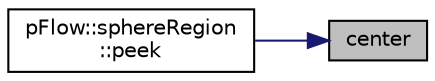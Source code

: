 digraph "center"
{
 // LATEX_PDF_SIZE
  edge [fontname="Helvetica",fontsize="10",labelfontname="Helvetica",labelfontsize="10"];
  node [fontname="Helvetica",fontsize="10",shape=record];
  rankdir="RL";
  Node1 [label="center",height=0.2,width=0.4,color="black", fillcolor="grey75", style="filled", fontcolor="black",tooltip=" "];
  Node1 -> Node2 [dir="back",color="midnightblue",fontsize="10",style="solid",fontname="Helvetica"];
  Node2 [label="pFlow::sphereRegion\l::peek",height=0.2,width=0.4,color="black", fillcolor="white", style="filled",URL="$classpFlow_1_1sphereRegion.html#a742999f822100111462c25118a0ce0fe",tooltip=" "];
}
